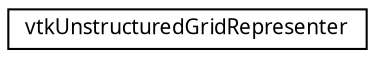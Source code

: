 digraph "Graphical Class Hierarchy"
{
  edge [fontname="FreeSans.ttf",fontsize="10",labelfontname="FreeSans.ttf",labelfontsize="10"];
  node [fontname="FreeSans.ttf",fontsize="10",shape=record];
  rankdir="LR";
  Node1 [label="vtkUnstructuredGridRepresenter",height=0.2,width=0.4,color="black", fillcolor="white", style="filled",URL="$classvtkUnstructuredGridRepresenter.html",tooltip="A representer for vtkUnstructuredGrid using Procrustes alignment to align the datasets. "];
}
